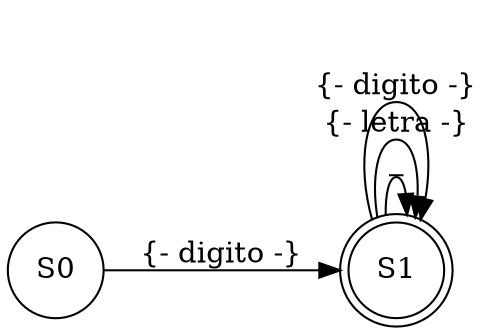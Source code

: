 digraph AFD{

 rankdir=LR;
 dpi=150; 
    node [shape = circle]S0->S1[label= "{- digito -}" ]S1[shape = doublecircle] 
S1->S1[label= "  _  " ]S1->S1[label= "{- letra -}" ]S1->S1[label= "{- digito -}" ]

}
